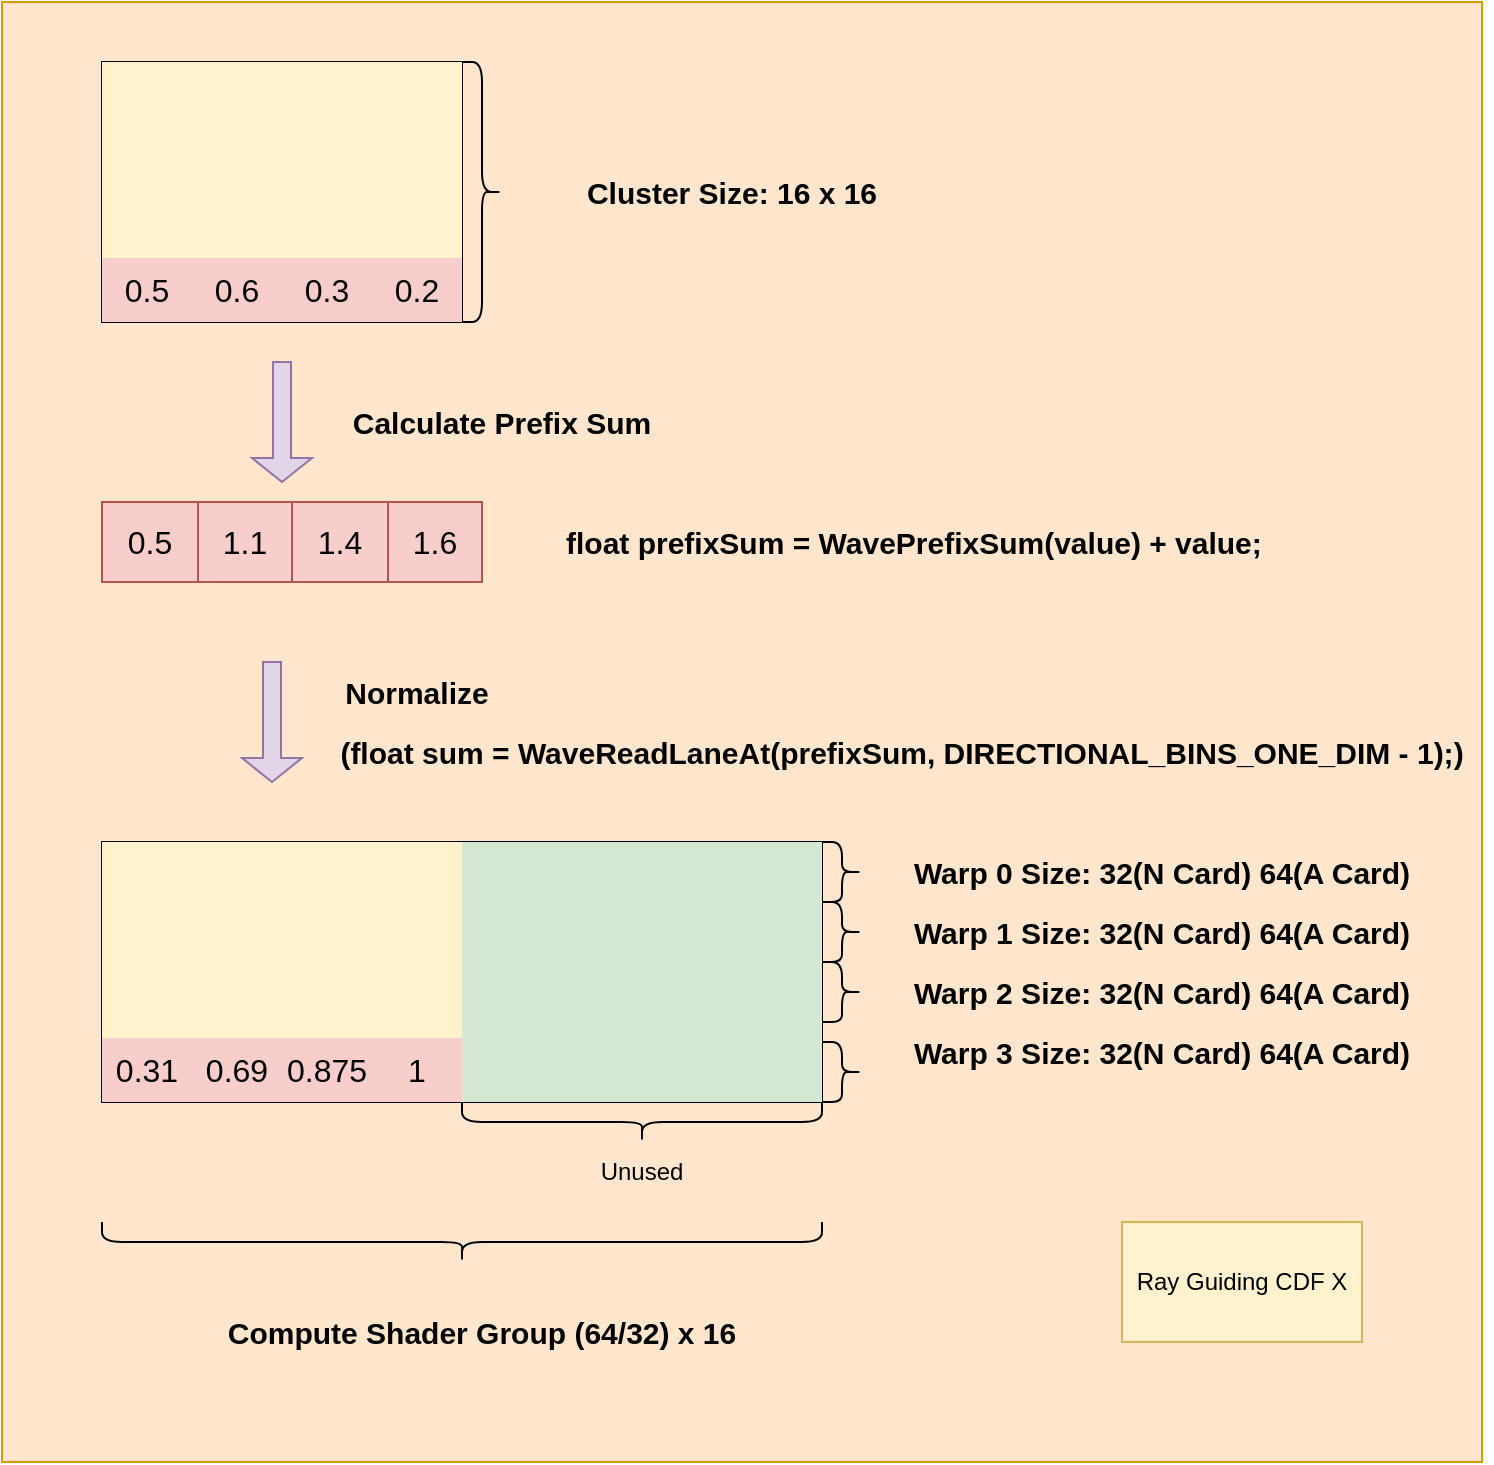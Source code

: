 <mxfile version="24.2.5" type="device">
  <diagram name="Page-1" id="VnIzq6RBFBmREO8uZHET">
    <mxGraphModel dx="2074" dy="1205" grid="1" gridSize="10" guides="1" tooltips="1" connect="1" arrows="1" fold="1" page="1" pageScale="1" pageWidth="827" pageHeight="1169" math="0" shadow="0">
      <root>
        <mxCell id="0" />
        <mxCell id="1" parent="0" />
        <mxCell id="GNrjqdjokH-9zRv-5O0x-101" value="" style="rounded=0;whiteSpace=wrap;html=1;fillColor=#ffe6cc;strokeColor=#d79b00;" parent="1" vertex="1">
          <mxGeometry x="90" y="360" width="740" height="730" as="geometry" />
        </mxCell>
        <mxCell id="GNrjqdjokH-9zRv-5O0x-2" value="" style="shape=table;startSize=0;container=1;collapsible=0;childLayout=tableLayout;fontSize=16;" parent="1" vertex="1">
          <mxGeometry x="140" y="390" width="180" height="130" as="geometry" />
        </mxCell>
        <mxCell id="GNrjqdjokH-9zRv-5O0x-3" value="" style="shape=tableRow;horizontal=0;startSize=0;swimlaneHead=0;swimlaneBody=0;strokeColor=inherit;top=0;left=0;bottom=0;right=0;collapsible=0;dropTarget=0;fillColor=none;points=[[0,0.5],[1,0.5]];portConstraint=eastwest;fontSize=16;" parent="GNrjqdjokH-9zRv-5O0x-2" vertex="1">
          <mxGeometry width="180" height="33" as="geometry" />
        </mxCell>
        <mxCell id="GNrjqdjokH-9zRv-5O0x-4" value="" style="shape=partialRectangle;html=1;whiteSpace=wrap;connectable=0;strokeColor=#d6b656;overflow=hidden;fillColor=#fff2cc;top=0;left=0;bottom=0;right=0;pointerEvents=1;fontSize=16;" parent="GNrjqdjokH-9zRv-5O0x-3" vertex="1">
          <mxGeometry width="45" height="33" as="geometry">
            <mxRectangle width="45" height="33" as="alternateBounds" />
          </mxGeometry>
        </mxCell>
        <mxCell id="GNrjqdjokH-9zRv-5O0x-5" value="" style="shape=partialRectangle;html=1;whiteSpace=wrap;connectable=0;strokeColor=#d6b656;overflow=hidden;fillColor=#fff2cc;top=0;left=0;bottom=0;right=0;pointerEvents=1;fontSize=16;" parent="GNrjqdjokH-9zRv-5O0x-3" vertex="1">
          <mxGeometry x="45" width="45" height="33" as="geometry">
            <mxRectangle width="45" height="33" as="alternateBounds" />
          </mxGeometry>
        </mxCell>
        <mxCell id="GNrjqdjokH-9zRv-5O0x-6" value="" style="shape=partialRectangle;html=1;whiteSpace=wrap;connectable=0;strokeColor=#d6b656;overflow=hidden;fillColor=#fff2cc;top=0;left=0;bottom=0;right=0;pointerEvents=1;fontSize=16;" parent="GNrjqdjokH-9zRv-5O0x-3" vertex="1">
          <mxGeometry x="90" width="45" height="33" as="geometry">
            <mxRectangle width="45" height="33" as="alternateBounds" />
          </mxGeometry>
        </mxCell>
        <mxCell id="GNrjqdjokH-9zRv-5O0x-15" style="shape=partialRectangle;html=1;whiteSpace=wrap;connectable=0;strokeColor=#d6b656;overflow=hidden;fillColor=#fff2cc;top=0;left=0;bottom=0;right=0;pointerEvents=1;fontSize=16;" parent="GNrjqdjokH-9zRv-5O0x-3" vertex="1">
          <mxGeometry x="135" width="45" height="33" as="geometry">
            <mxRectangle width="45" height="33" as="alternateBounds" />
          </mxGeometry>
        </mxCell>
        <mxCell id="GNrjqdjokH-9zRv-5O0x-7" value="" style="shape=tableRow;horizontal=0;startSize=0;swimlaneHead=0;swimlaneBody=0;strokeColor=inherit;top=0;left=0;bottom=0;right=0;collapsible=0;dropTarget=0;fillColor=none;points=[[0,0.5],[1,0.5]];portConstraint=eastwest;fontSize=16;" parent="GNrjqdjokH-9zRv-5O0x-2" vertex="1">
          <mxGeometry y="33" width="180" height="32" as="geometry" />
        </mxCell>
        <mxCell id="GNrjqdjokH-9zRv-5O0x-8" value="" style="shape=partialRectangle;html=1;whiteSpace=wrap;connectable=0;strokeColor=#d6b656;overflow=hidden;fillColor=#fff2cc;top=0;left=0;bottom=0;right=0;pointerEvents=1;fontSize=16;" parent="GNrjqdjokH-9zRv-5O0x-7" vertex="1">
          <mxGeometry width="45" height="32" as="geometry">
            <mxRectangle width="45" height="32" as="alternateBounds" />
          </mxGeometry>
        </mxCell>
        <mxCell id="GNrjqdjokH-9zRv-5O0x-9" value="" style="shape=partialRectangle;html=1;whiteSpace=wrap;connectable=0;strokeColor=#d6b656;overflow=hidden;fillColor=#fff2cc;top=0;left=0;bottom=0;right=0;pointerEvents=1;fontSize=16;" parent="GNrjqdjokH-9zRv-5O0x-7" vertex="1">
          <mxGeometry x="45" width="45" height="32" as="geometry">
            <mxRectangle width="45" height="32" as="alternateBounds" />
          </mxGeometry>
        </mxCell>
        <mxCell id="GNrjqdjokH-9zRv-5O0x-10" value="" style="shape=partialRectangle;html=1;whiteSpace=wrap;connectable=0;strokeColor=#d6b656;overflow=hidden;fillColor=#fff2cc;top=0;left=0;bottom=0;right=0;pointerEvents=1;fontSize=16;" parent="GNrjqdjokH-9zRv-5O0x-7" vertex="1">
          <mxGeometry x="90" width="45" height="32" as="geometry">
            <mxRectangle width="45" height="32" as="alternateBounds" />
          </mxGeometry>
        </mxCell>
        <mxCell id="GNrjqdjokH-9zRv-5O0x-16" style="shape=partialRectangle;html=1;whiteSpace=wrap;connectable=0;strokeColor=#d6b656;overflow=hidden;fillColor=#fff2cc;top=0;left=0;bottom=0;right=0;pointerEvents=1;fontSize=16;" parent="GNrjqdjokH-9zRv-5O0x-7" vertex="1">
          <mxGeometry x="135" width="45" height="32" as="geometry">
            <mxRectangle width="45" height="32" as="alternateBounds" />
          </mxGeometry>
        </mxCell>
        <mxCell id="GNrjqdjokH-9zRv-5O0x-11" value="" style="shape=tableRow;horizontal=0;startSize=0;swimlaneHead=0;swimlaneBody=0;strokeColor=inherit;top=0;left=0;bottom=0;right=0;collapsible=0;dropTarget=0;fillColor=none;points=[[0,0.5],[1,0.5]];portConstraint=eastwest;fontSize=16;" parent="GNrjqdjokH-9zRv-5O0x-2" vertex="1">
          <mxGeometry y="65" width="180" height="33" as="geometry" />
        </mxCell>
        <mxCell id="GNrjqdjokH-9zRv-5O0x-12" value="" style="shape=partialRectangle;html=1;whiteSpace=wrap;connectable=0;strokeColor=#d6b656;overflow=hidden;fillColor=#fff2cc;top=0;left=0;bottom=0;right=0;pointerEvents=1;fontSize=16;" parent="GNrjqdjokH-9zRv-5O0x-11" vertex="1">
          <mxGeometry width="45" height="33" as="geometry">
            <mxRectangle width="45" height="33" as="alternateBounds" />
          </mxGeometry>
        </mxCell>
        <mxCell id="GNrjqdjokH-9zRv-5O0x-13" value="" style="shape=partialRectangle;html=1;whiteSpace=wrap;connectable=0;strokeColor=#d6b656;overflow=hidden;fillColor=#fff2cc;top=0;left=0;bottom=0;right=0;pointerEvents=1;fontSize=16;" parent="GNrjqdjokH-9zRv-5O0x-11" vertex="1">
          <mxGeometry x="45" width="45" height="33" as="geometry">
            <mxRectangle width="45" height="33" as="alternateBounds" />
          </mxGeometry>
        </mxCell>
        <mxCell id="GNrjqdjokH-9zRv-5O0x-14" value="" style="shape=partialRectangle;html=1;whiteSpace=wrap;connectable=0;strokeColor=#d6b656;overflow=hidden;fillColor=#fff2cc;top=0;left=0;bottom=0;right=0;pointerEvents=1;fontSize=16;" parent="GNrjqdjokH-9zRv-5O0x-11" vertex="1">
          <mxGeometry x="90" width="45" height="33" as="geometry">
            <mxRectangle width="45" height="33" as="alternateBounds" />
          </mxGeometry>
        </mxCell>
        <mxCell id="GNrjqdjokH-9zRv-5O0x-17" style="shape=partialRectangle;html=1;whiteSpace=wrap;connectable=0;strokeColor=#d6b656;overflow=hidden;fillColor=#fff2cc;top=0;left=0;bottom=0;right=0;pointerEvents=1;fontSize=16;" parent="GNrjqdjokH-9zRv-5O0x-11" vertex="1">
          <mxGeometry x="135" width="45" height="33" as="geometry">
            <mxRectangle width="45" height="33" as="alternateBounds" />
          </mxGeometry>
        </mxCell>
        <mxCell id="GNrjqdjokH-9zRv-5O0x-18" style="shape=tableRow;horizontal=0;startSize=0;swimlaneHead=0;swimlaneBody=0;strokeColor=inherit;top=0;left=0;bottom=0;right=0;collapsible=0;dropTarget=0;fillColor=none;points=[[0,0.5],[1,0.5]];portConstraint=eastwest;fontSize=16;" parent="GNrjqdjokH-9zRv-5O0x-2" vertex="1">
          <mxGeometry y="98" width="180" height="32" as="geometry" />
        </mxCell>
        <mxCell id="GNrjqdjokH-9zRv-5O0x-19" value="0.5" style="shape=partialRectangle;html=1;whiteSpace=wrap;connectable=0;strokeColor=#b85450;overflow=hidden;fillColor=#f8cecc;top=0;left=0;bottom=0;right=0;pointerEvents=1;fontSize=16;" parent="GNrjqdjokH-9zRv-5O0x-18" vertex="1">
          <mxGeometry width="45" height="32" as="geometry">
            <mxRectangle width="45" height="32" as="alternateBounds" />
          </mxGeometry>
        </mxCell>
        <mxCell id="GNrjqdjokH-9zRv-5O0x-20" value="0.6" style="shape=partialRectangle;html=1;whiteSpace=wrap;connectable=0;strokeColor=#b85450;overflow=hidden;fillColor=#f8cecc;top=0;left=0;bottom=0;right=0;pointerEvents=1;fontSize=16;" parent="GNrjqdjokH-9zRv-5O0x-18" vertex="1">
          <mxGeometry x="45" width="45" height="32" as="geometry">
            <mxRectangle width="45" height="32" as="alternateBounds" />
          </mxGeometry>
        </mxCell>
        <mxCell id="GNrjqdjokH-9zRv-5O0x-21" value="0.3" style="shape=partialRectangle;html=1;whiteSpace=wrap;connectable=0;strokeColor=#b85450;overflow=hidden;fillColor=#f8cecc;top=0;left=0;bottom=0;right=0;pointerEvents=1;fontSize=16;" parent="GNrjqdjokH-9zRv-5O0x-18" vertex="1">
          <mxGeometry x="90" width="45" height="32" as="geometry">
            <mxRectangle width="45" height="32" as="alternateBounds" />
          </mxGeometry>
        </mxCell>
        <mxCell id="GNrjqdjokH-9zRv-5O0x-22" value="0.2" style="shape=partialRectangle;html=1;whiteSpace=wrap;connectable=0;strokeColor=#b85450;overflow=hidden;fillColor=#f8cecc;top=0;left=0;bottom=0;right=0;pointerEvents=1;fontSize=16;" parent="GNrjqdjokH-9zRv-5O0x-18" vertex="1">
          <mxGeometry x="135" width="45" height="32" as="geometry">
            <mxRectangle width="45" height="32" as="alternateBounds" />
          </mxGeometry>
        </mxCell>
        <mxCell id="GNrjqdjokH-9zRv-5O0x-23" value="" style="shape=curlyBracket;whiteSpace=wrap;html=1;rounded=1;flipH=1;labelPosition=right;verticalLabelPosition=middle;align=left;verticalAlign=middle;" parent="1" vertex="1">
          <mxGeometry x="320" y="390" width="20" height="130" as="geometry" />
        </mxCell>
        <mxCell id="GNrjqdjokH-9zRv-5O0x-24" value="Cluster Size: 16 x 16" style="text;html=1;align=center;verticalAlign=middle;whiteSpace=wrap;rounded=0;fontSize=15;fontStyle=1" parent="1" vertex="1">
          <mxGeometry x="350" y="440" width="210" height="30" as="geometry" />
        </mxCell>
        <mxCell id="GNrjqdjokH-9zRv-5O0x-25" value="" style="shape=table;startSize=0;container=1;collapsible=0;childLayout=tableLayout;fontSize=16;fillColor=#f8cecc;strokeColor=#b85450;" parent="1" vertex="1">
          <mxGeometry x="140" y="610" width="190" height="40" as="geometry" />
        </mxCell>
        <mxCell id="GNrjqdjokH-9zRv-5O0x-26" value="" style="shape=tableRow;horizontal=0;startSize=0;swimlaneHead=0;swimlaneBody=0;strokeColor=inherit;top=0;left=0;bottom=0;right=0;collapsible=0;dropTarget=0;fillColor=none;points=[[0,0.5],[1,0.5]];portConstraint=eastwest;fontSize=16;" parent="GNrjqdjokH-9zRv-5O0x-25" vertex="1">
          <mxGeometry width="190" height="40" as="geometry" />
        </mxCell>
        <mxCell id="GNrjqdjokH-9zRv-5O0x-27" value="0.5" style="shape=partialRectangle;html=1;whiteSpace=wrap;connectable=0;strokeColor=inherit;overflow=hidden;fillColor=none;top=0;left=0;bottom=0;right=0;pointerEvents=1;fontSize=16;" parent="GNrjqdjokH-9zRv-5O0x-26" vertex="1">
          <mxGeometry width="48" height="40" as="geometry">
            <mxRectangle width="48" height="40" as="alternateBounds" />
          </mxGeometry>
        </mxCell>
        <mxCell id="GNrjqdjokH-9zRv-5O0x-28" value="1.1" style="shape=partialRectangle;html=1;whiteSpace=wrap;connectable=0;strokeColor=inherit;overflow=hidden;fillColor=none;top=0;left=0;bottom=0;right=0;pointerEvents=1;fontSize=16;" parent="GNrjqdjokH-9zRv-5O0x-26" vertex="1">
          <mxGeometry x="48" width="47" height="40" as="geometry">
            <mxRectangle width="47" height="40" as="alternateBounds" />
          </mxGeometry>
        </mxCell>
        <mxCell id="GNrjqdjokH-9zRv-5O0x-29" value="1.4" style="shape=partialRectangle;html=1;whiteSpace=wrap;connectable=0;strokeColor=inherit;overflow=hidden;fillColor=none;top=0;left=0;bottom=0;right=0;pointerEvents=1;fontSize=16;" parent="GNrjqdjokH-9zRv-5O0x-26" vertex="1">
          <mxGeometry x="95" width="48" height="40" as="geometry">
            <mxRectangle width="48" height="40" as="alternateBounds" />
          </mxGeometry>
        </mxCell>
        <mxCell id="GNrjqdjokH-9zRv-5O0x-38" value="1.6" style="shape=partialRectangle;html=1;whiteSpace=wrap;connectable=0;strokeColor=inherit;overflow=hidden;fillColor=none;top=0;left=0;bottom=0;right=0;pointerEvents=1;fontSize=16;" parent="GNrjqdjokH-9zRv-5O0x-26" vertex="1">
          <mxGeometry x="143" width="47" height="40" as="geometry">
            <mxRectangle width="47" height="40" as="alternateBounds" />
          </mxGeometry>
        </mxCell>
        <mxCell id="GNrjqdjokH-9zRv-5O0x-43" value="&lt;p data-private=&quot;redact&quot; class=&quot;pb-2 min-w-[1px]&quot; data-wt-guid=&quot;38dabe61-762f-4f6e-9395-6caa750779c0&quot; data-pm-slice=&quot;1 1 []&quot; style=&quot;font-size: 15px;&quot;&gt;float prefixSum = WavePrefixSum(value) + value;&lt;/p&gt;" style="text;whiteSpace=wrap;html=1;fontStyle=1;fontSize=15;" parent="1" vertex="1">
          <mxGeometry x="370" y="600" width="350" height="60" as="geometry" />
        </mxCell>
        <mxCell id="GNrjqdjokH-9zRv-5O0x-44" value="" style="shape=singleArrow;direction=south;whiteSpace=wrap;html=1;fillColor=#e1d5e7;strokeColor=#9673a6;" parent="1" vertex="1">
          <mxGeometry x="215" y="540" width="30" height="60" as="geometry" />
        </mxCell>
        <mxCell id="GNrjqdjokH-9zRv-5O0x-45" value="" style="shape=table;startSize=0;container=1;collapsible=0;childLayout=tableLayout;fontSize=16;" parent="1" vertex="1">
          <mxGeometry x="140" y="780" width="360" height="130" as="geometry" />
        </mxCell>
        <mxCell id="GNrjqdjokH-9zRv-5O0x-46" value="" style="shape=tableRow;horizontal=0;startSize=0;swimlaneHead=0;swimlaneBody=0;strokeColor=inherit;top=0;left=0;bottom=0;right=0;collapsible=0;dropTarget=0;fillColor=none;points=[[0,0.5],[1,0.5]];portConstraint=eastwest;fontSize=16;" parent="GNrjqdjokH-9zRv-5O0x-45" vertex="1">
          <mxGeometry width="360" height="33" as="geometry" />
        </mxCell>
        <mxCell id="GNrjqdjokH-9zRv-5O0x-47" value="" style="shape=partialRectangle;html=1;whiteSpace=wrap;connectable=0;strokeColor=#d6b656;overflow=hidden;fillColor=#fff2cc;top=0;left=0;bottom=0;right=0;pointerEvents=1;fontSize=16;" parent="GNrjqdjokH-9zRv-5O0x-46" vertex="1">
          <mxGeometry width="45" height="33" as="geometry">
            <mxRectangle width="45" height="33" as="alternateBounds" />
          </mxGeometry>
        </mxCell>
        <mxCell id="GNrjqdjokH-9zRv-5O0x-48" value="" style="shape=partialRectangle;html=1;whiteSpace=wrap;connectable=0;strokeColor=#d6b656;overflow=hidden;fillColor=#fff2cc;top=0;left=0;bottom=0;right=0;pointerEvents=1;fontSize=16;" parent="GNrjqdjokH-9zRv-5O0x-46" vertex="1">
          <mxGeometry x="45" width="45" height="33" as="geometry">
            <mxRectangle width="45" height="33" as="alternateBounds" />
          </mxGeometry>
        </mxCell>
        <mxCell id="GNrjqdjokH-9zRv-5O0x-49" value="" style="shape=partialRectangle;html=1;whiteSpace=wrap;connectable=0;strokeColor=#d6b656;overflow=hidden;fillColor=#fff2cc;top=0;left=0;bottom=0;right=0;pointerEvents=1;fontSize=16;" parent="GNrjqdjokH-9zRv-5O0x-46" vertex="1">
          <mxGeometry x="90" width="45" height="33" as="geometry">
            <mxRectangle width="45" height="33" as="alternateBounds" />
          </mxGeometry>
        </mxCell>
        <mxCell id="GNrjqdjokH-9zRv-5O0x-50" style="shape=partialRectangle;html=1;whiteSpace=wrap;connectable=0;strokeColor=#d6b656;overflow=hidden;fillColor=#fff2cc;top=0;left=0;bottom=0;right=0;pointerEvents=1;fontSize=16;" parent="GNrjqdjokH-9zRv-5O0x-46" vertex="1">
          <mxGeometry x="135" width="45" height="33" as="geometry">
            <mxRectangle width="45" height="33" as="alternateBounds" />
          </mxGeometry>
        </mxCell>
        <mxCell id="GNrjqdjokH-9zRv-5O0x-69" style="shape=partialRectangle;html=1;whiteSpace=wrap;connectable=0;strokeColor=#82b366;overflow=hidden;fillColor=#d5e8d4;top=0;left=0;bottom=0;right=0;pointerEvents=1;fontSize=16;" parent="GNrjqdjokH-9zRv-5O0x-46" vertex="1">
          <mxGeometry x="180" width="45" height="33" as="geometry">
            <mxRectangle width="45" height="33" as="alternateBounds" />
          </mxGeometry>
        </mxCell>
        <mxCell id="GNrjqdjokH-9zRv-5O0x-73" style="shape=partialRectangle;html=1;whiteSpace=wrap;connectable=0;strokeColor=#82b366;overflow=hidden;fillColor=#d5e8d4;top=0;left=0;bottom=0;right=0;pointerEvents=1;fontSize=16;" parent="GNrjqdjokH-9zRv-5O0x-46" vertex="1">
          <mxGeometry x="225" width="45" height="33" as="geometry">
            <mxRectangle width="45" height="33" as="alternateBounds" />
          </mxGeometry>
        </mxCell>
        <mxCell id="GNrjqdjokH-9zRv-5O0x-77" style="shape=partialRectangle;html=1;whiteSpace=wrap;connectable=0;strokeColor=#82b366;overflow=hidden;fillColor=#d5e8d4;top=0;left=0;bottom=0;right=0;pointerEvents=1;fontSize=16;" parent="GNrjqdjokH-9zRv-5O0x-46" vertex="1">
          <mxGeometry x="270" width="45" height="33" as="geometry">
            <mxRectangle width="45" height="33" as="alternateBounds" />
          </mxGeometry>
        </mxCell>
        <mxCell id="GNrjqdjokH-9zRv-5O0x-81" style="shape=partialRectangle;html=1;whiteSpace=wrap;connectable=0;strokeColor=#82b366;overflow=hidden;fillColor=#d5e8d4;top=0;left=0;bottom=0;right=0;pointerEvents=1;fontSize=16;" parent="GNrjqdjokH-9zRv-5O0x-46" vertex="1">
          <mxGeometry x="315" width="45" height="33" as="geometry">
            <mxRectangle width="45" height="33" as="alternateBounds" />
          </mxGeometry>
        </mxCell>
        <mxCell id="GNrjqdjokH-9zRv-5O0x-51" value="" style="shape=tableRow;horizontal=0;startSize=0;swimlaneHead=0;swimlaneBody=0;strokeColor=inherit;top=0;left=0;bottom=0;right=0;collapsible=0;dropTarget=0;fillColor=none;points=[[0,0.5],[1,0.5]];portConstraint=eastwest;fontSize=16;" parent="GNrjqdjokH-9zRv-5O0x-45" vertex="1">
          <mxGeometry y="33" width="360" height="32" as="geometry" />
        </mxCell>
        <mxCell id="GNrjqdjokH-9zRv-5O0x-52" value="" style="shape=partialRectangle;html=1;whiteSpace=wrap;connectable=0;strokeColor=#d6b656;overflow=hidden;fillColor=#fff2cc;top=0;left=0;bottom=0;right=0;pointerEvents=1;fontSize=16;" parent="GNrjqdjokH-9zRv-5O0x-51" vertex="1">
          <mxGeometry width="45" height="32" as="geometry">
            <mxRectangle width="45" height="32" as="alternateBounds" />
          </mxGeometry>
        </mxCell>
        <mxCell id="GNrjqdjokH-9zRv-5O0x-53" value="" style="shape=partialRectangle;html=1;whiteSpace=wrap;connectable=0;strokeColor=#d6b656;overflow=hidden;fillColor=#fff2cc;top=0;left=0;bottom=0;right=0;pointerEvents=1;fontSize=16;" parent="GNrjqdjokH-9zRv-5O0x-51" vertex="1">
          <mxGeometry x="45" width="45" height="32" as="geometry">
            <mxRectangle width="45" height="32" as="alternateBounds" />
          </mxGeometry>
        </mxCell>
        <mxCell id="GNrjqdjokH-9zRv-5O0x-54" value="" style="shape=partialRectangle;html=1;whiteSpace=wrap;connectable=0;strokeColor=#d6b656;overflow=hidden;fillColor=#fff2cc;top=0;left=0;bottom=0;right=0;pointerEvents=1;fontSize=16;" parent="GNrjqdjokH-9zRv-5O0x-51" vertex="1">
          <mxGeometry x="90" width="45" height="32" as="geometry">
            <mxRectangle width="45" height="32" as="alternateBounds" />
          </mxGeometry>
        </mxCell>
        <mxCell id="GNrjqdjokH-9zRv-5O0x-55" style="shape=partialRectangle;html=1;whiteSpace=wrap;connectable=0;strokeColor=#d6b656;overflow=hidden;fillColor=#fff2cc;top=0;left=0;bottom=0;right=0;pointerEvents=1;fontSize=16;" parent="GNrjqdjokH-9zRv-5O0x-51" vertex="1">
          <mxGeometry x="135" width="45" height="32" as="geometry">
            <mxRectangle width="45" height="32" as="alternateBounds" />
          </mxGeometry>
        </mxCell>
        <mxCell id="GNrjqdjokH-9zRv-5O0x-70" style="shape=partialRectangle;html=1;whiteSpace=wrap;connectable=0;strokeColor=#82b366;overflow=hidden;fillColor=#d5e8d4;top=0;left=0;bottom=0;right=0;pointerEvents=1;fontSize=16;" parent="GNrjqdjokH-9zRv-5O0x-51" vertex="1">
          <mxGeometry x="180" width="45" height="32" as="geometry">
            <mxRectangle width="45" height="32" as="alternateBounds" />
          </mxGeometry>
        </mxCell>
        <mxCell id="GNrjqdjokH-9zRv-5O0x-74" style="shape=partialRectangle;html=1;whiteSpace=wrap;connectable=0;strokeColor=#82b366;overflow=hidden;fillColor=#d5e8d4;top=0;left=0;bottom=0;right=0;pointerEvents=1;fontSize=16;" parent="GNrjqdjokH-9zRv-5O0x-51" vertex="1">
          <mxGeometry x="225" width="45" height="32" as="geometry">
            <mxRectangle width="45" height="32" as="alternateBounds" />
          </mxGeometry>
        </mxCell>
        <mxCell id="GNrjqdjokH-9zRv-5O0x-78" style="shape=partialRectangle;html=1;whiteSpace=wrap;connectable=0;strokeColor=#82b366;overflow=hidden;fillColor=#d5e8d4;top=0;left=0;bottom=0;right=0;pointerEvents=1;fontSize=16;" parent="GNrjqdjokH-9zRv-5O0x-51" vertex="1">
          <mxGeometry x="270" width="45" height="32" as="geometry">
            <mxRectangle width="45" height="32" as="alternateBounds" />
          </mxGeometry>
        </mxCell>
        <mxCell id="GNrjqdjokH-9zRv-5O0x-82" style="shape=partialRectangle;html=1;whiteSpace=wrap;connectable=0;strokeColor=#82b366;overflow=hidden;fillColor=#d5e8d4;top=0;left=0;bottom=0;right=0;pointerEvents=1;fontSize=16;" parent="GNrjqdjokH-9zRv-5O0x-51" vertex="1">
          <mxGeometry x="315" width="45" height="32" as="geometry">
            <mxRectangle width="45" height="32" as="alternateBounds" />
          </mxGeometry>
        </mxCell>
        <mxCell id="GNrjqdjokH-9zRv-5O0x-56" value="" style="shape=tableRow;horizontal=0;startSize=0;swimlaneHead=0;swimlaneBody=0;strokeColor=inherit;top=0;left=0;bottom=0;right=0;collapsible=0;dropTarget=0;fillColor=none;points=[[0,0.5],[1,0.5]];portConstraint=eastwest;fontSize=16;" parent="GNrjqdjokH-9zRv-5O0x-45" vertex="1">
          <mxGeometry y="65" width="360" height="33" as="geometry" />
        </mxCell>
        <mxCell id="GNrjqdjokH-9zRv-5O0x-57" value="" style="shape=partialRectangle;html=1;whiteSpace=wrap;connectable=0;strokeColor=#d6b656;overflow=hidden;fillColor=#fff2cc;top=0;left=0;bottom=0;right=0;pointerEvents=1;fontSize=16;" parent="GNrjqdjokH-9zRv-5O0x-56" vertex="1">
          <mxGeometry width="45" height="33" as="geometry">
            <mxRectangle width="45" height="33" as="alternateBounds" />
          </mxGeometry>
        </mxCell>
        <mxCell id="GNrjqdjokH-9zRv-5O0x-58" value="" style="shape=partialRectangle;html=1;whiteSpace=wrap;connectable=0;strokeColor=#d6b656;overflow=hidden;fillColor=#fff2cc;top=0;left=0;bottom=0;right=0;pointerEvents=1;fontSize=16;" parent="GNrjqdjokH-9zRv-5O0x-56" vertex="1">
          <mxGeometry x="45" width="45" height="33" as="geometry">
            <mxRectangle width="45" height="33" as="alternateBounds" />
          </mxGeometry>
        </mxCell>
        <mxCell id="GNrjqdjokH-9zRv-5O0x-59" value="" style="shape=partialRectangle;html=1;whiteSpace=wrap;connectable=0;strokeColor=#d6b656;overflow=hidden;fillColor=#fff2cc;top=0;left=0;bottom=0;right=0;pointerEvents=1;fontSize=16;" parent="GNrjqdjokH-9zRv-5O0x-56" vertex="1">
          <mxGeometry x="90" width="45" height="33" as="geometry">
            <mxRectangle width="45" height="33" as="alternateBounds" />
          </mxGeometry>
        </mxCell>
        <mxCell id="GNrjqdjokH-9zRv-5O0x-60" style="shape=partialRectangle;html=1;whiteSpace=wrap;connectable=0;strokeColor=#d6b656;overflow=hidden;fillColor=#fff2cc;top=0;left=0;bottom=0;right=0;pointerEvents=1;fontSize=16;" parent="GNrjqdjokH-9zRv-5O0x-56" vertex="1">
          <mxGeometry x="135" width="45" height="33" as="geometry">
            <mxRectangle width="45" height="33" as="alternateBounds" />
          </mxGeometry>
        </mxCell>
        <mxCell id="GNrjqdjokH-9zRv-5O0x-71" style="shape=partialRectangle;html=1;whiteSpace=wrap;connectable=0;strokeColor=#82b366;overflow=hidden;fillColor=#d5e8d4;top=0;left=0;bottom=0;right=0;pointerEvents=1;fontSize=16;" parent="GNrjqdjokH-9zRv-5O0x-56" vertex="1">
          <mxGeometry x="180" width="45" height="33" as="geometry">
            <mxRectangle width="45" height="33" as="alternateBounds" />
          </mxGeometry>
        </mxCell>
        <mxCell id="GNrjqdjokH-9zRv-5O0x-75" style="shape=partialRectangle;html=1;whiteSpace=wrap;connectable=0;strokeColor=#82b366;overflow=hidden;fillColor=#d5e8d4;top=0;left=0;bottom=0;right=0;pointerEvents=1;fontSize=16;" parent="GNrjqdjokH-9zRv-5O0x-56" vertex="1">
          <mxGeometry x="225" width="45" height="33" as="geometry">
            <mxRectangle width="45" height="33" as="alternateBounds" />
          </mxGeometry>
        </mxCell>
        <mxCell id="GNrjqdjokH-9zRv-5O0x-79" style="shape=partialRectangle;html=1;whiteSpace=wrap;connectable=0;strokeColor=#82b366;overflow=hidden;fillColor=#d5e8d4;top=0;left=0;bottom=0;right=0;pointerEvents=1;fontSize=16;" parent="GNrjqdjokH-9zRv-5O0x-56" vertex="1">
          <mxGeometry x="270" width="45" height="33" as="geometry">
            <mxRectangle width="45" height="33" as="alternateBounds" />
          </mxGeometry>
        </mxCell>
        <mxCell id="GNrjqdjokH-9zRv-5O0x-83" style="shape=partialRectangle;html=1;whiteSpace=wrap;connectable=0;strokeColor=#82b366;overflow=hidden;fillColor=#d5e8d4;top=0;left=0;bottom=0;right=0;pointerEvents=1;fontSize=16;" parent="GNrjqdjokH-9zRv-5O0x-56" vertex="1">
          <mxGeometry x="315" width="45" height="33" as="geometry">
            <mxRectangle width="45" height="33" as="alternateBounds" />
          </mxGeometry>
        </mxCell>
        <mxCell id="GNrjqdjokH-9zRv-5O0x-61" style="shape=tableRow;horizontal=0;startSize=0;swimlaneHead=0;swimlaneBody=0;strokeColor=inherit;top=0;left=0;bottom=0;right=0;collapsible=0;dropTarget=0;fillColor=none;points=[[0,0.5],[1,0.5]];portConstraint=eastwest;fontSize=16;" parent="GNrjqdjokH-9zRv-5O0x-45" vertex="1">
          <mxGeometry y="98" width="360" height="32" as="geometry" />
        </mxCell>
        <mxCell id="GNrjqdjokH-9zRv-5O0x-62" value="0.31" style="shape=partialRectangle;html=1;whiteSpace=wrap;connectable=0;strokeColor=#b85450;overflow=hidden;fillColor=#f8cecc;top=0;left=0;bottom=0;right=0;pointerEvents=1;fontSize=16;" parent="GNrjqdjokH-9zRv-5O0x-61" vertex="1">
          <mxGeometry width="45" height="32" as="geometry">
            <mxRectangle width="45" height="32" as="alternateBounds" />
          </mxGeometry>
        </mxCell>
        <mxCell id="GNrjqdjokH-9zRv-5O0x-63" value="0.69" style="shape=partialRectangle;html=1;whiteSpace=wrap;connectable=0;strokeColor=#b85450;overflow=hidden;fillColor=#f8cecc;top=0;left=0;bottom=0;right=0;pointerEvents=1;fontSize=16;" parent="GNrjqdjokH-9zRv-5O0x-61" vertex="1">
          <mxGeometry x="45" width="45" height="32" as="geometry">
            <mxRectangle width="45" height="32" as="alternateBounds" />
          </mxGeometry>
        </mxCell>
        <mxCell id="GNrjqdjokH-9zRv-5O0x-64" value="0.875" style="shape=partialRectangle;html=1;whiteSpace=wrap;connectable=0;strokeColor=#b85450;overflow=hidden;fillColor=#f8cecc;top=0;left=0;bottom=0;right=0;pointerEvents=1;fontSize=16;" parent="GNrjqdjokH-9zRv-5O0x-61" vertex="1">
          <mxGeometry x="90" width="45" height="32" as="geometry">
            <mxRectangle width="45" height="32" as="alternateBounds" />
          </mxGeometry>
        </mxCell>
        <mxCell id="GNrjqdjokH-9zRv-5O0x-65" value="1" style="shape=partialRectangle;html=1;whiteSpace=wrap;connectable=0;strokeColor=#b85450;overflow=hidden;fillColor=#f8cecc;top=0;left=0;bottom=0;right=0;pointerEvents=1;fontSize=16;" parent="GNrjqdjokH-9zRv-5O0x-61" vertex="1">
          <mxGeometry x="135" width="45" height="32" as="geometry">
            <mxRectangle width="45" height="32" as="alternateBounds" />
          </mxGeometry>
        </mxCell>
        <mxCell id="GNrjqdjokH-9zRv-5O0x-72" style="shape=partialRectangle;html=1;whiteSpace=wrap;connectable=0;strokeColor=#82b366;overflow=hidden;fillColor=#d5e8d4;top=0;left=0;bottom=0;right=0;pointerEvents=1;fontSize=16;" parent="GNrjqdjokH-9zRv-5O0x-61" vertex="1">
          <mxGeometry x="180" width="45" height="32" as="geometry">
            <mxRectangle width="45" height="32" as="alternateBounds" />
          </mxGeometry>
        </mxCell>
        <mxCell id="GNrjqdjokH-9zRv-5O0x-76" style="shape=partialRectangle;html=1;whiteSpace=wrap;connectable=0;strokeColor=#82b366;overflow=hidden;fillColor=#d5e8d4;top=0;left=0;bottom=0;right=0;pointerEvents=1;fontSize=16;" parent="GNrjqdjokH-9zRv-5O0x-61" vertex="1">
          <mxGeometry x="225" width="45" height="32" as="geometry">
            <mxRectangle width="45" height="32" as="alternateBounds" />
          </mxGeometry>
        </mxCell>
        <mxCell id="GNrjqdjokH-9zRv-5O0x-80" style="shape=partialRectangle;html=1;whiteSpace=wrap;connectable=0;strokeColor=#82b366;overflow=hidden;fillColor=#d5e8d4;top=0;left=0;bottom=0;right=0;pointerEvents=1;fontSize=16;" parent="GNrjqdjokH-9zRv-5O0x-61" vertex="1">
          <mxGeometry x="270" width="45" height="32" as="geometry">
            <mxRectangle width="45" height="32" as="alternateBounds" />
          </mxGeometry>
        </mxCell>
        <mxCell id="GNrjqdjokH-9zRv-5O0x-84" style="shape=partialRectangle;html=1;whiteSpace=wrap;connectable=0;strokeColor=#82b366;overflow=hidden;fillColor=#d5e8d4;top=0;left=0;bottom=0;right=0;pointerEvents=1;fontSize=16;" parent="GNrjqdjokH-9zRv-5O0x-61" vertex="1">
          <mxGeometry x="315" width="45" height="32" as="geometry">
            <mxRectangle width="45" height="32" as="alternateBounds" />
          </mxGeometry>
        </mxCell>
        <mxCell id="GNrjqdjokH-9zRv-5O0x-66" value="Calculate Prefix Sum" style="text;html=1;align=center;verticalAlign=middle;whiteSpace=wrap;rounded=0;fontSize=15;fontStyle=1" parent="1" vertex="1">
          <mxGeometry x="260" y="555" width="160" height="30" as="geometry" />
        </mxCell>
        <mxCell id="GNrjqdjokH-9zRv-5O0x-67" value="" style="shape=singleArrow;direction=south;whiteSpace=wrap;html=1;fillColor=#e1d5e7;strokeColor=#9673a6;" parent="1" vertex="1">
          <mxGeometry x="210" y="690" width="30" height="60" as="geometry" />
        </mxCell>
        <mxCell id="GNrjqdjokH-9zRv-5O0x-68" value="Normalize" style="text;html=1;align=center;verticalAlign=middle;whiteSpace=wrap;rounded=0;fontSize=15;fontStyle=1" parent="1" vertex="1">
          <mxGeometry x="225" y="690" width="145" height="30" as="geometry" />
        </mxCell>
        <mxCell id="GNrjqdjokH-9zRv-5O0x-85" value="" style="shape=curlyBracket;whiteSpace=wrap;html=1;rounded=1;flipH=1;labelPosition=right;verticalLabelPosition=middle;align=left;verticalAlign=middle;direction=north;" parent="1" vertex="1">
          <mxGeometry x="320" y="910" width="180" height="20" as="geometry" />
        </mxCell>
        <mxCell id="GNrjqdjokH-9zRv-5O0x-86" value="Unused" style="text;html=1;align=center;verticalAlign=middle;whiteSpace=wrap;rounded=0;" parent="1" vertex="1">
          <mxGeometry x="380" y="930" width="60" height="30" as="geometry" />
        </mxCell>
        <mxCell id="GNrjqdjokH-9zRv-5O0x-87" value="" style="shape=curlyBracket;whiteSpace=wrap;html=1;rounded=1;flipH=1;labelPosition=right;verticalLabelPosition=middle;align=left;verticalAlign=middle;" parent="1" vertex="1">
          <mxGeometry x="500" y="780" width="20" height="30" as="geometry" />
        </mxCell>
        <mxCell id="GNrjqdjokH-9zRv-5O0x-88" value="&lt;b&gt;&lt;font style=&quot;font-size: 15px;&quot;&gt;Warp 0 Size: 32(N Card) 64(A Card)&lt;/font&gt;&lt;/b&gt;" style="text;html=1;align=center;verticalAlign=middle;whiteSpace=wrap;rounded=0;" parent="1" vertex="1">
          <mxGeometry x="540" y="780" width="260" height="30" as="geometry" />
        </mxCell>
        <mxCell id="GNrjqdjokH-9zRv-5O0x-90" value="" style="shape=curlyBracket;whiteSpace=wrap;html=1;rounded=1;flipH=1;labelPosition=right;verticalLabelPosition=middle;align=left;verticalAlign=middle;" parent="1" vertex="1">
          <mxGeometry x="500" y="810" width="20" height="30" as="geometry" />
        </mxCell>
        <mxCell id="GNrjqdjokH-9zRv-5O0x-91" value="&lt;b&gt;&lt;font style=&quot;font-size: 15px;&quot;&gt;Warp 1 Size: 32(N Card) 64(A Card)&lt;/font&gt;&lt;/b&gt;" style="text;html=1;align=center;verticalAlign=middle;whiteSpace=wrap;rounded=0;" parent="1" vertex="1">
          <mxGeometry x="540" y="810" width="260" height="30" as="geometry" />
        </mxCell>
        <mxCell id="GNrjqdjokH-9zRv-5O0x-93" value="" style="shape=curlyBracket;whiteSpace=wrap;html=1;rounded=1;flipH=1;labelPosition=right;verticalLabelPosition=middle;align=left;verticalAlign=middle;size=0.5;" parent="1" vertex="1">
          <mxGeometry x="500" y="840" width="20" height="30" as="geometry" />
        </mxCell>
        <mxCell id="GNrjqdjokH-9zRv-5O0x-94" value="&lt;b&gt;&lt;font style=&quot;font-size: 15px;&quot;&gt;Warp 2 Size: 32(N Card) 64(A Card)&lt;/font&gt;&lt;/b&gt;" style="text;html=1;align=center;verticalAlign=middle;whiteSpace=wrap;rounded=0;" parent="1" vertex="1">
          <mxGeometry x="540" y="840" width="260" height="30" as="geometry" />
        </mxCell>
        <mxCell id="GNrjqdjokH-9zRv-5O0x-95" value="&lt;b&gt;&lt;font style=&quot;font-size: 15px;&quot;&gt;Warp 3 Size: 32(N Card) 64(A Card)&lt;/font&gt;&lt;/b&gt;" style="text;html=1;align=center;verticalAlign=middle;whiteSpace=wrap;rounded=0;" parent="1" vertex="1">
          <mxGeometry x="540" y="870" width="260" height="30" as="geometry" />
        </mxCell>
        <mxCell id="GNrjqdjokH-9zRv-5O0x-96" value="" style="shape=curlyBracket;whiteSpace=wrap;html=1;rounded=1;flipH=1;labelPosition=right;verticalLabelPosition=middle;align=left;verticalAlign=middle;size=0.5;" parent="1" vertex="1">
          <mxGeometry x="500" y="880" width="20" height="30" as="geometry" />
        </mxCell>
        <mxCell id="GNrjqdjokH-9zRv-5O0x-97" value="&lt;span style=&quot;font-size: 15px; font-weight: 700;&quot;&gt;(&lt;/span&gt;&lt;span style=&quot;font-size: 15px; font-weight: 700; background-color: initial;&quot;&gt;float sum = WaveReadLaneAt(prefixSum, DIRECTIONAL_BINS_ONE_DIM - 1);&lt;/span&gt;&lt;span style=&quot;font-size: 15px; font-weight: 700; background-color: initial;&quot;&gt;)&lt;/span&gt;" style="text;html=1;align=center;verticalAlign=middle;whiteSpace=wrap;rounded=0;" parent="1" vertex="1">
          <mxGeometry x="245" y="720" width="590" height="30" as="geometry" />
        </mxCell>
        <mxCell id="GNrjqdjokH-9zRv-5O0x-98" value="" style="shape=curlyBracket;whiteSpace=wrap;html=1;rounded=1;flipH=1;labelPosition=right;verticalLabelPosition=middle;align=left;verticalAlign=middle;direction=north;" parent="1" vertex="1">
          <mxGeometry x="140" y="970" width="360" height="20" as="geometry" />
        </mxCell>
        <mxCell id="GNrjqdjokH-9zRv-5O0x-99" value="Compute Shader Group (64/32) x 16" style="text;html=1;align=center;verticalAlign=middle;whiteSpace=wrap;rounded=0;fontStyle=1;fontSize=15;" parent="1" vertex="1">
          <mxGeometry x="175" y="1010" width="310" height="30" as="geometry" />
        </mxCell>
        <mxCell id="GNrjqdjokH-9zRv-5O0x-100" value="Ray Guiding CDF X" style="rounded=0;whiteSpace=wrap;html=1;fillColor=#fff2cc;strokeColor=#d6b656;" parent="1" vertex="1">
          <mxGeometry x="650" y="970" width="120" height="60" as="geometry" />
        </mxCell>
      </root>
    </mxGraphModel>
  </diagram>
</mxfile>
